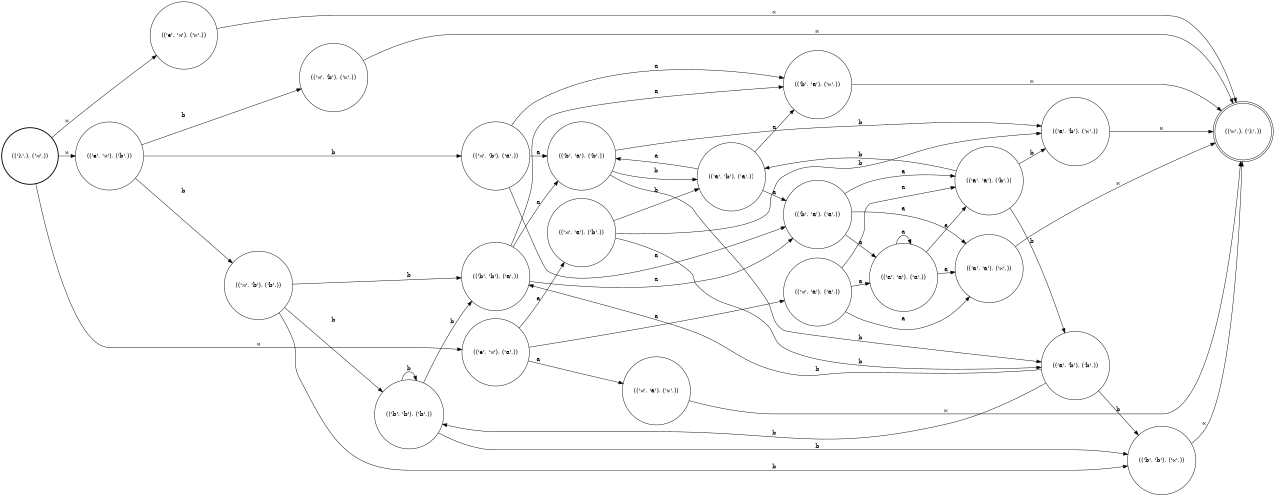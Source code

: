 digraph FST {
rankdir = LR;
size = "8.5,11";
center = 1;
orientation = Portrait;
ranksep = "0.4";
nodesep = "0.25";
0 [label = "(('λ',), ('⋊',))", shape = circle, style = bold, fontsize = 14]
	0 -> 1 [label = "⋊", fontsize = 14];
	0 -> 2 [label = "⋊", fontsize = 14];
	0 -> 3 [label = "⋊", fontsize = 14];
1 [label = "(('ϵ', '⋊'), ('b',))", shape = circle, style = solid, fontsize = 14]
	1 -> 7 [label = "b", fontsize = 14];
	1 -> 8 [label = "b", fontsize = 14];
	1 -> 9 [label = "b", fontsize = 14];
2 [label = "(('ϵ', '⋊'), ('a',))", shape = circle, style = solid, fontsize = 14]
	2 -> 4 [label = "a", fontsize = 14];
	2 -> 5 [label = "a", fontsize = 14];
	2 -> 6 [label = "a", fontsize = 14];
3 [label = "(('ϵ', '⋊'), ('⋉',))", shape = circle, style = solid, fontsize = 14]
	3 -> 10 [label = "⋉", fontsize = 14];
4 [label = "(('⋊', 'a'), ('⋉',))", shape = circle, style = solid, fontsize = 14]
	4 -> 10 [label = "⋉", fontsize = 14];
5 [label = "(('⋊', 'a'), ('b',))", shape = circle, style = solid, fontsize = 14]
	5 -> 17 [label = "b", fontsize = 14];
	5 -> 18 [label = "b", fontsize = 14];
	5 -> 19 [label = "b", fontsize = 14];
6 [label = "(('⋊', 'a'), ('a',))", shape = circle, style = solid, fontsize = 14]
	6 -> 11 [label = "a", fontsize = 14];
	6 -> 12 [label = "a", fontsize = 14];
	6 -> 13 [label = "a", fontsize = 14];
7 [label = "(('⋊', 'b'), ('⋉',))", shape = circle, style = solid, fontsize = 14]
	7 -> 10 [label = "⋉", fontsize = 14];
8 [label = "(('⋊', 'b'), ('b',))", shape = circle, style = solid, fontsize = 14]
	8 -> 20 [label = "b", fontsize = 14];
	8 -> 21 [label = "b", fontsize = 14];
	8 -> 22 [label = "b", fontsize = 14];
9 [label = "(('⋊', 'b'), ('a',))", shape = circle, style = solid, fontsize = 14]
	9 -> 14 [label = "a", fontsize = 14];
	9 -> 15 [label = "a", fontsize = 14];
	9 -> 16 [label = "a", fontsize = 14];
10 [label = "(('⋉',), ('λ',))", shape = doublecircle, style = solid, fontsize = 14]
11 [label = "(('a', 'a'), ('⋉',))", shape = circle, style = solid, fontsize = 14]
	11 -> 10 [label = "⋉", fontsize = 14];
12 [label = "(('a', 'a'), ('b',))", shape = circle, style = solid, fontsize = 14]
	12 -> 17 [label = "b", fontsize = 14];
	12 -> 18 [label = "b", fontsize = 14];
	12 -> 19 [label = "b", fontsize = 14];
13 [label = "(('a', 'a'), ('a',))", shape = circle, style = solid, fontsize = 14]
	13 -> 11 [label = "a", fontsize = 14];
	13 -> 12 [label = "a", fontsize = 14];
	13 -> 13 [label = "a", fontsize = 14];
14 [label = "(('b', 'a'), ('⋉',))", shape = circle, style = solid, fontsize = 14]
	14 -> 10 [label = "⋉", fontsize = 14];
15 [label = "(('b', 'a'), ('b',))", shape = circle, style = solid, fontsize = 14]
	15 -> 17 [label = "b", fontsize = 14];
	15 -> 18 [label = "b", fontsize = 14];
	15 -> 19 [label = "b", fontsize = 14];
16 [label = "(('b', 'a'), ('a',))", shape = circle, style = solid, fontsize = 14]
	16 -> 11 [label = "a", fontsize = 14];
	16 -> 12 [label = "a", fontsize = 14];
	16 -> 13 [label = "a", fontsize = 14];
17 [label = "(('a', 'b'), ('⋉',))", shape = circle, style = solid, fontsize = 14]
	17 -> 10 [label = "⋉", fontsize = 14];
18 [label = "(('a', 'b'), ('b',))", shape = circle, style = solid, fontsize = 14]
	18 -> 20 [label = "b", fontsize = 14];
	18 -> 21 [label = "b", fontsize = 14];
	18 -> 22 [label = "b", fontsize = 14];
19 [label = "(('a', 'b'), ('a',))", shape = circle, style = solid, fontsize = 14]
	19 -> 14 [label = "a", fontsize = 14];
	19 -> 15 [label = "a", fontsize = 14];
	19 -> 16 [label = "a", fontsize = 14];
20 [label = "(('b', 'b'), ('⋉',))", shape = circle, style = solid, fontsize = 14]
	20 -> 10 [label = "⋉", fontsize = 14];
21 [label = "(('b', 'b'), ('b',))", shape = circle, style = solid, fontsize = 14]
	21 -> 20 [label = "b", fontsize = 14];
	21 -> 21 [label = "b", fontsize = 14];
	21 -> 22 [label = "b", fontsize = 14];
22 [label = "(('b', 'b'), ('a',))", shape = circle, style = solid, fontsize = 14]
	22 -> 14 [label = "a", fontsize = 14];
	22 -> 15 [label = "a", fontsize = 14];
	22 -> 16 [label = "a", fontsize = 14];
}
